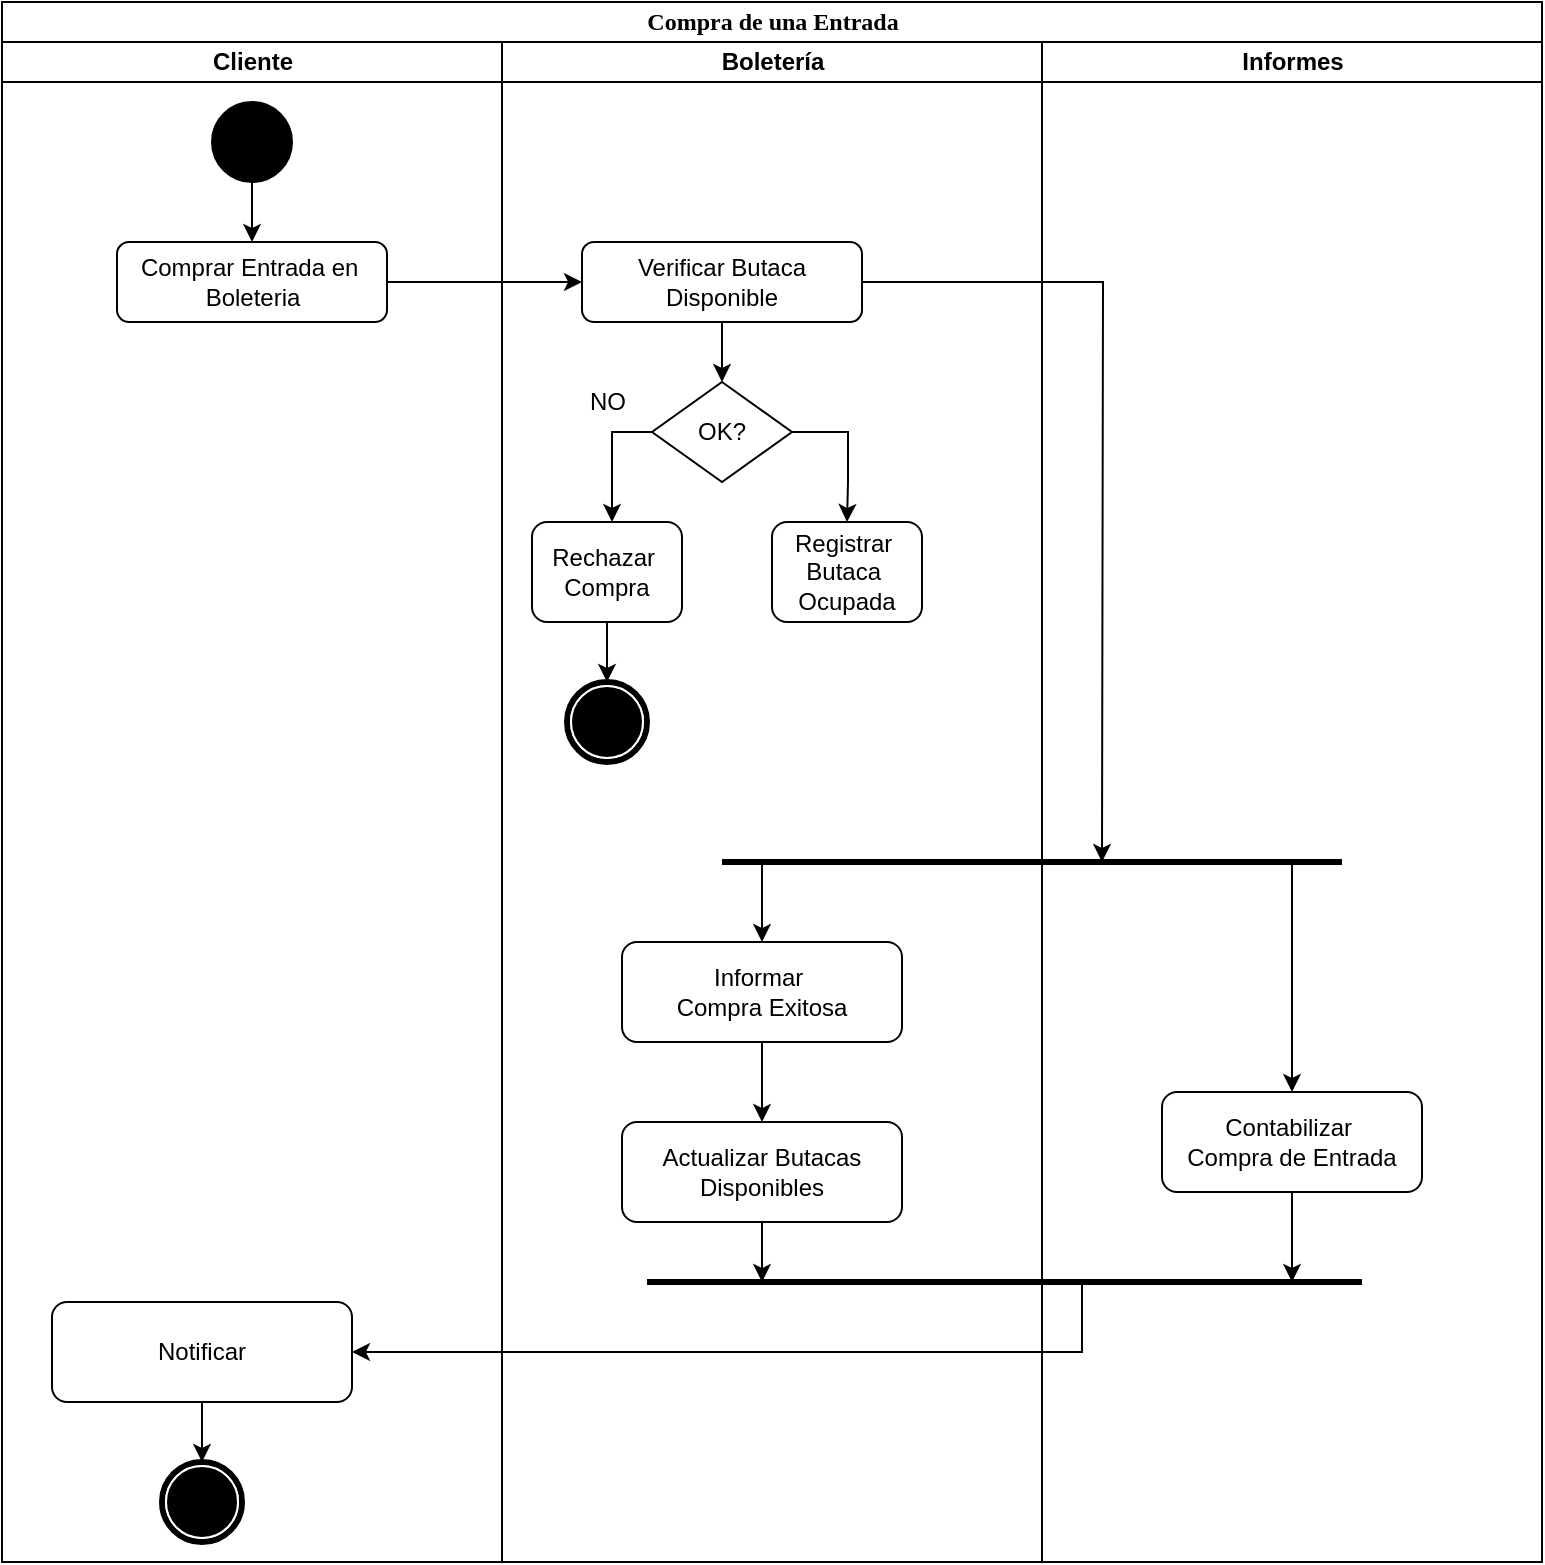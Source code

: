 <mxfile version="14.4.4" type="device"><diagram id="prtHgNgQTEPvFCAcTncT" name="Page-1"><mxGraphModel dx="1185" dy="615" grid="1" gridSize="10" guides="1" tooltips="1" connect="1" arrows="1" fold="1" page="1" pageScale="1" pageWidth="827" pageHeight="1169" math="0" shadow="0"><root><mxCell id="0"/><mxCell id="1" parent="0"/><mxCell id="8IdmzSKDxxxulXvF4Bli-1" value="Compra de una Entrada" style="swimlane;html=1;childLayout=stackLayout;startSize=20;rounded=0;shadow=0;comic=0;labelBackgroundColor=none;strokeWidth=1;fontFamily=Verdana;fontSize=12;align=center;" vertex="1" parent="1"><mxGeometry x="40" y="20" width="770" height="780" as="geometry"/></mxCell><mxCell id="8IdmzSKDxxxulXvF4Bli-2" value="Cliente" style="swimlane;html=1;startSize=20;" vertex="1" parent="8IdmzSKDxxxulXvF4Bli-1"><mxGeometry y="20" width="250" height="760" as="geometry"/></mxCell><mxCell id="8IdmzSKDxxxulXvF4Bli-3" style="edgeStyle=orthogonalEdgeStyle;rounded=0;orthogonalLoop=1;jettySize=auto;html=1;" edge="1" parent="8IdmzSKDxxxulXvF4Bli-2" source="8IdmzSKDxxxulXvF4Bli-4" target="8IdmzSKDxxxulXvF4Bli-5"><mxGeometry relative="1" as="geometry"/></mxCell><mxCell id="8IdmzSKDxxxulXvF4Bli-4" value="" style="ellipse;whiteSpace=wrap;html=1;rounded=0;shadow=0;comic=0;labelBackgroundColor=none;strokeWidth=1;fillColor=#000000;fontFamily=Verdana;fontSize=12;align=center;" vertex="1" parent="8IdmzSKDxxxulXvF4Bli-2"><mxGeometry x="105" y="30" width="40" height="40" as="geometry"/></mxCell><mxCell id="8IdmzSKDxxxulXvF4Bli-5" value="Comprar Entrada en&amp;nbsp;&lt;br&gt;Boleteria" style="rounded=1;whiteSpace=wrap;html=1;" vertex="1" parent="8IdmzSKDxxxulXvF4Bli-2"><mxGeometry x="57.5" y="100" width="135" height="40" as="geometry"/></mxCell><mxCell id="8IdmzSKDxxxulXvF4Bli-6" value="Notificar" style="rounded=1;whiteSpace=wrap;html=1;" vertex="1" parent="8IdmzSKDxxxulXvF4Bli-2"><mxGeometry x="25" y="630" width="150" height="50" as="geometry"/></mxCell><mxCell id="8IdmzSKDxxxulXvF4Bli-7" style="edgeStyle=orthogonalEdgeStyle;rounded=0;orthogonalLoop=1;jettySize=auto;html=1;startArrow=none;startFill=0;endArrow=classic;endFill=1;strokeWidth=1;exitX=0.5;exitY=1;exitDx=0;exitDy=0;entryX=0.5;entryY=0;entryDx=0;entryDy=0;" edge="1" parent="8IdmzSKDxxxulXvF4Bli-2" source="8IdmzSKDxxxulXvF4Bli-6" target="8IdmzSKDxxxulXvF4Bli-8"><mxGeometry relative="1" as="geometry"><mxPoint x="100" y="720.0" as="targetPoint"/><mxPoint x="100" y="670" as="sourcePoint"/></mxGeometry></mxCell><mxCell id="8IdmzSKDxxxulXvF4Bli-8" value="" style="shape=mxgraph.bpmn.shape;html=1;verticalLabelPosition=bottom;labelBackgroundColor=#ffffff;verticalAlign=top;perimeter=ellipsePerimeter;outline=end;symbol=terminate;rounded=0;shadow=0;comic=0;strokeWidth=1;fontFamily=Verdana;fontSize=12;align=center;" vertex="1" parent="8IdmzSKDxxxulXvF4Bli-2"><mxGeometry x="80" y="710" width="40" height="40" as="geometry"/></mxCell><mxCell id="8IdmzSKDxxxulXvF4Bli-9" value="Boletería" style="swimlane;html=1;startSize=20;" vertex="1" parent="8IdmzSKDxxxulXvF4Bli-1"><mxGeometry x="250" y="20" width="270" height="760" as="geometry"/></mxCell><mxCell id="8IdmzSKDxxxulXvF4Bli-10" value="" style="shape=mxgraph.bpmn.shape;html=1;verticalLabelPosition=bottom;labelBackgroundColor=#ffffff;verticalAlign=top;perimeter=ellipsePerimeter;outline=end;symbol=terminate;rounded=0;shadow=0;comic=0;strokeWidth=1;fontFamily=Verdana;fontSize=12;align=center;" vertex="1" parent="8IdmzSKDxxxulXvF4Bli-9"><mxGeometry x="32.5" y="320" width="40" height="40" as="geometry"/></mxCell><mxCell id="8IdmzSKDxxxulXvF4Bli-11" style="edgeStyle=orthogonalEdgeStyle;rounded=0;orthogonalLoop=1;jettySize=auto;html=1;entryX=0.5;entryY=0;entryDx=0;entryDy=0;" edge="1" parent="8IdmzSKDxxxulXvF4Bli-9" source="8IdmzSKDxxxulXvF4Bli-12" target="8IdmzSKDxxxulXvF4Bli-10"><mxGeometry relative="1" as="geometry"/></mxCell><mxCell id="8IdmzSKDxxxulXvF4Bli-12" value="Rechazar&amp;nbsp;&lt;br&gt;Compra" style="rounded=1;whiteSpace=wrap;html=1;" vertex="1" parent="8IdmzSKDxxxulXvF4Bli-9"><mxGeometry x="15" y="240" width="75" height="50" as="geometry"/></mxCell><mxCell id="8IdmzSKDxxxulXvF4Bli-13" style="edgeStyle=orthogonalEdgeStyle;rounded=0;orthogonalLoop=1;jettySize=auto;html=1;" edge="1" parent="8IdmzSKDxxxulXvF4Bli-9" source="8IdmzSKDxxxulXvF4Bli-16"><mxGeometry relative="1" as="geometry"><mxPoint x="55" y="240" as="targetPoint"/><Array as="points"><mxPoint x="55" y="195"/><mxPoint x="55" y="240"/></Array></mxGeometry></mxCell><mxCell id="8IdmzSKDxxxulXvF4Bli-14" value="&lt;br&gt;" style="edgeLabel;html=1;align=center;verticalAlign=middle;resizable=0;points=[];" vertex="1" connectable="0" parent="8IdmzSKDxxxulXvF4Bli-13"><mxGeometry x="-0.434" y="4" relative="1" as="geometry"><mxPoint as="offset"/></mxGeometry></mxCell><mxCell id="8IdmzSKDxxxulXvF4Bli-15" style="edgeStyle=orthogonalEdgeStyle;rounded=0;orthogonalLoop=1;jettySize=auto;html=1;entryX=0.5;entryY=0;entryDx=0;entryDy=0;" edge="1" parent="8IdmzSKDxxxulXvF4Bli-9" source="8IdmzSKDxxxulXvF4Bli-16" target="8IdmzSKDxxxulXvF4Bli-21"><mxGeometry relative="1" as="geometry"><Array as="points"><mxPoint x="173" y="195"/><mxPoint x="173" y="220"/></Array></mxGeometry></mxCell><mxCell id="8IdmzSKDxxxulXvF4Bli-16" value="OK?" style="rhombus;whiteSpace=wrap;html=1;" vertex="1" parent="8IdmzSKDxxxulXvF4Bli-9"><mxGeometry x="75" y="170" width="70" height="50" as="geometry"/></mxCell><mxCell id="8IdmzSKDxxxulXvF4Bli-17" style="edgeStyle=orthogonalEdgeStyle;rounded=0;orthogonalLoop=1;jettySize=auto;html=1;" edge="1" parent="8IdmzSKDxxxulXvF4Bli-9" source="8IdmzSKDxxxulXvF4Bli-18" target="8IdmzSKDxxxulXvF4Bli-16"><mxGeometry relative="1" as="geometry"/></mxCell><mxCell id="8IdmzSKDxxxulXvF4Bli-18" value="Verificar Butaca Disponible" style="rounded=1;whiteSpace=wrap;html=1;" vertex="1" parent="8IdmzSKDxxxulXvF4Bli-9"><mxGeometry x="40" y="100" width="140" height="40" as="geometry"/></mxCell><mxCell id="8IdmzSKDxxxulXvF4Bli-19" value="NO" style="text;html=1;strokeColor=none;fillColor=none;align=center;verticalAlign=middle;whiteSpace=wrap;rounded=0;" vertex="1" parent="8IdmzSKDxxxulXvF4Bli-9"><mxGeometry x="33" y="170" width="40" height="20" as="geometry"/></mxCell><mxCell id="8IdmzSKDxxxulXvF4Bli-20" value="Informar&amp;nbsp;&lt;br&gt;Compra Exitosa" style="rounded=1;whiteSpace=wrap;html=1;" vertex="1" parent="8IdmzSKDxxxulXvF4Bli-9"><mxGeometry x="60" y="450" width="140" height="50" as="geometry"/></mxCell><mxCell id="8IdmzSKDxxxulXvF4Bli-21" value="Registrar&amp;nbsp;&lt;br&gt;Butaca&amp;nbsp;&lt;br&gt;Ocupada" style="rounded=1;whiteSpace=wrap;html=1;" vertex="1" parent="8IdmzSKDxxxulXvF4Bli-9"><mxGeometry x="135" y="240" width="75" height="50" as="geometry"/></mxCell><mxCell id="8IdmzSKDxxxulXvF4Bli-22" value="Actualizar Butacas&lt;br&gt;Disponibles" style="rounded=1;whiteSpace=wrap;html=1;" vertex="1" parent="8IdmzSKDxxxulXvF4Bli-9"><mxGeometry x="60" y="540" width="140" height="50" as="geometry"/></mxCell><mxCell id="8IdmzSKDxxxulXvF4Bli-23" value="" style="endArrow=none;html=1;strokeWidth=3;" edge="1" parent="8IdmzSKDxxxulXvF4Bli-9"><mxGeometry width="50" height="50" relative="1" as="geometry"><mxPoint x="72.5" y="620" as="sourcePoint"/><mxPoint x="430" y="620" as="targetPoint"/></mxGeometry></mxCell><mxCell id="8IdmzSKDxxxulXvF4Bli-24" value="" style="endArrow=none;html=1;strokeWidth=3;" edge="1" parent="8IdmzSKDxxxulXvF4Bli-9"><mxGeometry width="50" height="50" relative="1" as="geometry"><mxPoint x="110" y="410" as="sourcePoint"/><mxPoint x="420" y="410" as="targetPoint"/></mxGeometry></mxCell><mxCell id="8IdmzSKDxxxulXvF4Bli-25" value="Informes" style="swimlane;html=1;startSize=20;" vertex="1" parent="8IdmzSKDxxxulXvF4Bli-1"><mxGeometry x="520" y="20" width="250" height="760" as="geometry"/></mxCell><mxCell id="8IdmzSKDxxxulXvF4Bli-26" value="Contabilizar&amp;nbsp;&lt;br&gt;Compra de Entrada" style="rounded=1;whiteSpace=wrap;html=1;" vertex="1" parent="8IdmzSKDxxxulXvF4Bli-25"><mxGeometry x="60" y="525" width="130" height="50" as="geometry"/></mxCell><mxCell id="8IdmzSKDxxxulXvF4Bli-27" style="edgeStyle=orthogonalEdgeStyle;rounded=0;orthogonalLoop=1;jettySize=auto;html=1;startArrow=classic;startFill=1;endArrow=none;endFill=0;strokeWidth=1;exitX=1;exitY=0.5;exitDx=0;exitDy=0;" edge="1" parent="8IdmzSKDxxxulXvF4Bli-25" source="8IdmzSKDxxxulXvF4Bli-6"><mxGeometry relative="1" as="geometry"><mxPoint x="20" y="620" as="targetPoint"/><mxPoint x="125" y="610" as="sourcePoint"/><Array as="points"><mxPoint x="20" y="655"/></Array></mxGeometry></mxCell><mxCell id="8IdmzSKDxxxulXvF4Bli-28" value="" style="endArrow=classic;html=1;exitX=1;exitY=0.5;exitDx=0;exitDy=0;entryX=0;entryY=0.5;entryDx=0;entryDy=0;" edge="1" parent="8IdmzSKDxxxulXvF4Bli-1" source="8IdmzSKDxxxulXvF4Bli-5" target="8IdmzSKDxxxulXvF4Bli-18"><mxGeometry width="50" height="50" relative="1" as="geometry"><mxPoint x="310" y="310" as="sourcePoint"/><mxPoint x="360" y="260" as="targetPoint"/></mxGeometry></mxCell><mxCell id="8IdmzSKDxxxulXvF4Bli-39" style="edgeStyle=orthogonalEdgeStyle;rounded=0;orthogonalLoop=1;jettySize=auto;html=1;startArrow=none;startFill=0;endArrow=classic;endFill=1;strokeWidth=1;entryX=0.5;entryY=0;entryDx=0;entryDy=0;" edge="1" parent="1" target="8IdmzSKDxxxulXvF4Bli-26"><mxGeometry relative="1" as="geometry"><mxPoint x="695" y="480.0" as="targetPoint"/><mxPoint x="685" y="450.0" as="sourcePoint"/><Array as="points"><mxPoint x="685" y="470"/></Array></mxGeometry></mxCell><mxCell id="8IdmzSKDxxxulXvF4Bli-40" style="edgeStyle=orthogonalEdgeStyle;rounded=0;orthogonalLoop=1;jettySize=auto;html=1;startArrow=classic;startFill=1;endArrow=none;endFill=0;strokeWidth=1;" edge="1" parent="1" source="8IdmzSKDxxxulXvF4Bli-20"><mxGeometry relative="1" as="geometry"><mxPoint x="420" y="450.0" as="targetPoint"/></mxGeometry></mxCell><mxCell id="8IdmzSKDxxxulXvF4Bli-41" style="edgeStyle=orthogonalEdgeStyle;rounded=0;orthogonalLoop=1;jettySize=auto;html=1;startArrow=none;startFill=0;endArrow=classic;endFill=1;strokeWidth=1;" edge="1" parent="1" source="8IdmzSKDxxxulXvF4Bli-26"><mxGeometry relative="1" as="geometry"><mxPoint x="685" y="660.0" as="targetPoint"/></mxGeometry></mxCell><mxCell id="8IdmzSKDxxxulXvF4Bli-42" style="edgeStyle=orthogonalEdgeStyle;rounded=0;orthogonalLoop=1;jettySize=auto;html=1;startArrow=none;startFill=0;endArrow=classic;endFill=1;strokeWidth=1;" edge="1" parent="1" source="8IdmzSKDxxxulXvF4Bli-20"><mxGeometry relative="1" as="geometry"><mxPoint x="420" y="580.0" as="targetPoint"/></mxGeometry></mxCell><mxCell id="8IdmzSKDxxxulXvF4Bli-43" style="edgeStyle=orthogonalEdgeStyle;rounded=0;orthogonalLoop=1;jettySize=auto;html=1;startArrow=none;startFill=0;endArrow=classic;endFill=1;strokeWidth=1;exitX=0.5;exitY=1;exitDx=0;exitDy=0;" edge="1" parent="1" source="8IdmzSKDxxxulXvF4Bli-22"><mxGeometry relative="1" as="geometry"><mxPoint x="420" y="660.0" as="targetPoint"/><mxPoint x="430" y="560" as="sourcePoint"/></mxGeometry></mxCell><mxCell id="8IdmzSKDxxxulXvF4Bli-45" style="edgeStyle=orthogonalEdgeStyle;rounded=0;orthogonalLoop=1;jettySize=auto;html=1;" edge="1" parent="1" source="8IdmzSKDxxxulXvF4Bli-18"><mxGeometry relative="1" as="geometry"><mxPoint x="590" y="450" as="targetPoint"/></mxGeometry></mxCell></root></mxGraphModel></diagram></mxfile>